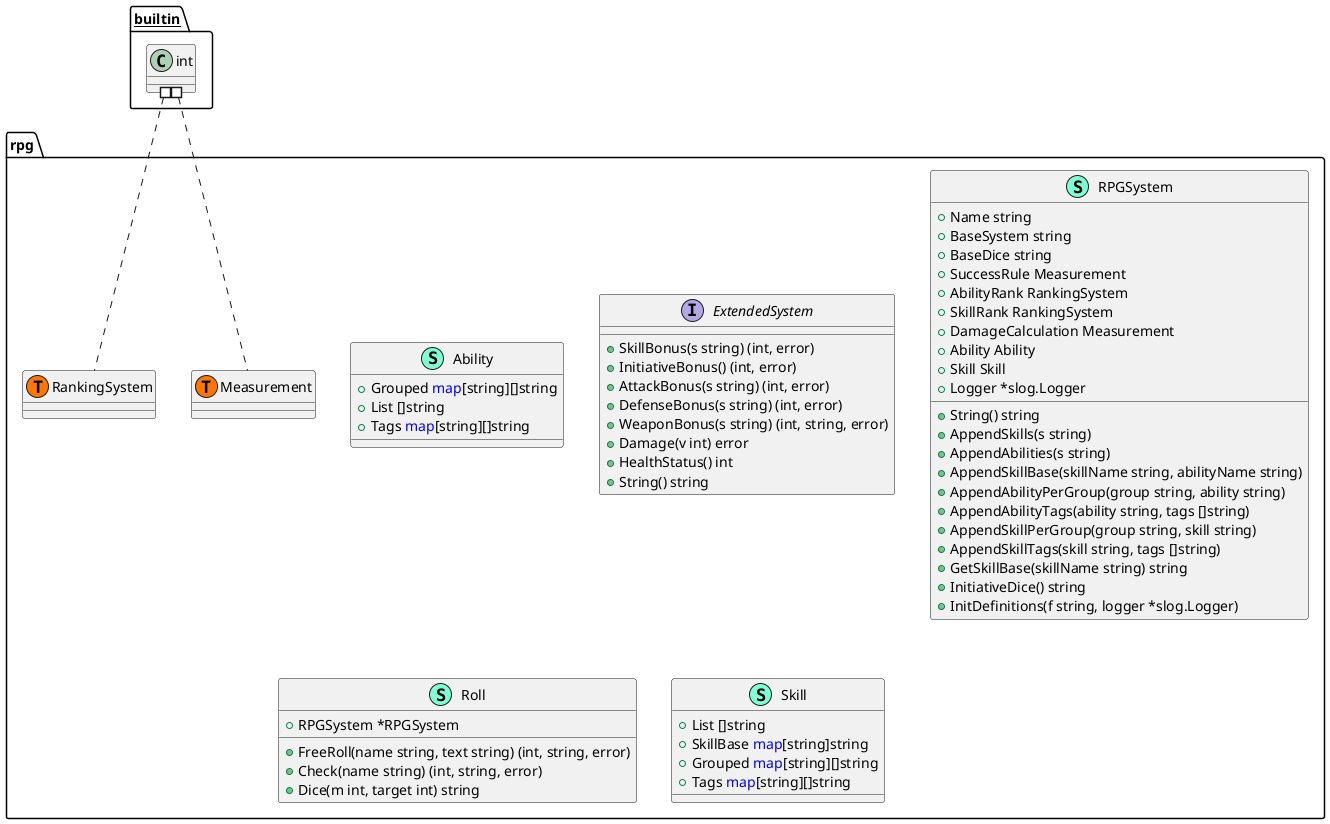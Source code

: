 @startuml
namespace rpg {
    class Ability << (S,Aquamarine) >> {
        + Grouped <font color=blue>map</font>[string][]string
        + List []string
        + Tags <font color=blue>map</font>[string][]string

    }
    interface ExtendedSystem  {
        + SkillBonus(s string) (int, error)
        + InitiativeBonus() (int, error)
        + AttackBonus(s string) (int, error)
        + DefenseBonus(s string) (int, error)
        + WeaponBonus(s string) (int, string, error)
        + Damage(v int) error
        + HealthStatus() int
        + String() string

    }
    class RPGSystem << (S,Aquamarine) >> {
        + Name string
        + BaseSystem string
        + BaseDice string
        + SuccessRule Measurement
        + AbilityRank RankingSystem
        + SkillRank RankingSystem
        + DamageCalculation Measurement
        + Ability Ability
        + Skill Skill
        + Logger *slog.Logger

        + String() string
        + AppendSkills(s string) 
        + AppendAbilities(s string) 
        + AppendSkillBase(skillName string, abilityName string) 
        + AppendAbilityPerGroup(group string, ability string) 
        + AppendAbilityTags(ability string, tags []string) 
        + AppendSkillPerGroup(group string, skill string) 
        + AppendSkillTags(skill string, tags []string) 
        + GetSkillBase(skillName string) string
        + InitiativeDice() string
        + InitDefinitions(f string, logger *slog.Logger) 

    }
    class Roll << (S,Aquamarine) >> {
        + RPGSystem *RPGSystem

        + FreeRoll(name string, text string) (int, string, error)
        + Check(name string) (int, string, error)
        + Dice(m int, target int) string

    }
    class Skill << (S,Aquamarine) >> {
        + List []string
        + SkillBase <font color=blue>map</font>[string]string
        + Grouped <font color=blue>map</font>[string][]string
        + Tags <font color=blue>map</font>[string][]string

    }
    class rpg.Measurement << (T, #FF7700) >>  {
    }
    class rpg.RankingSystem << (T, #FF7700) >>  {
    }
}


"__builtin__.int" #.. "rpg.Measurement"
"__builtin__.int" #.. "rpg.RankingSystem"
@enduml
